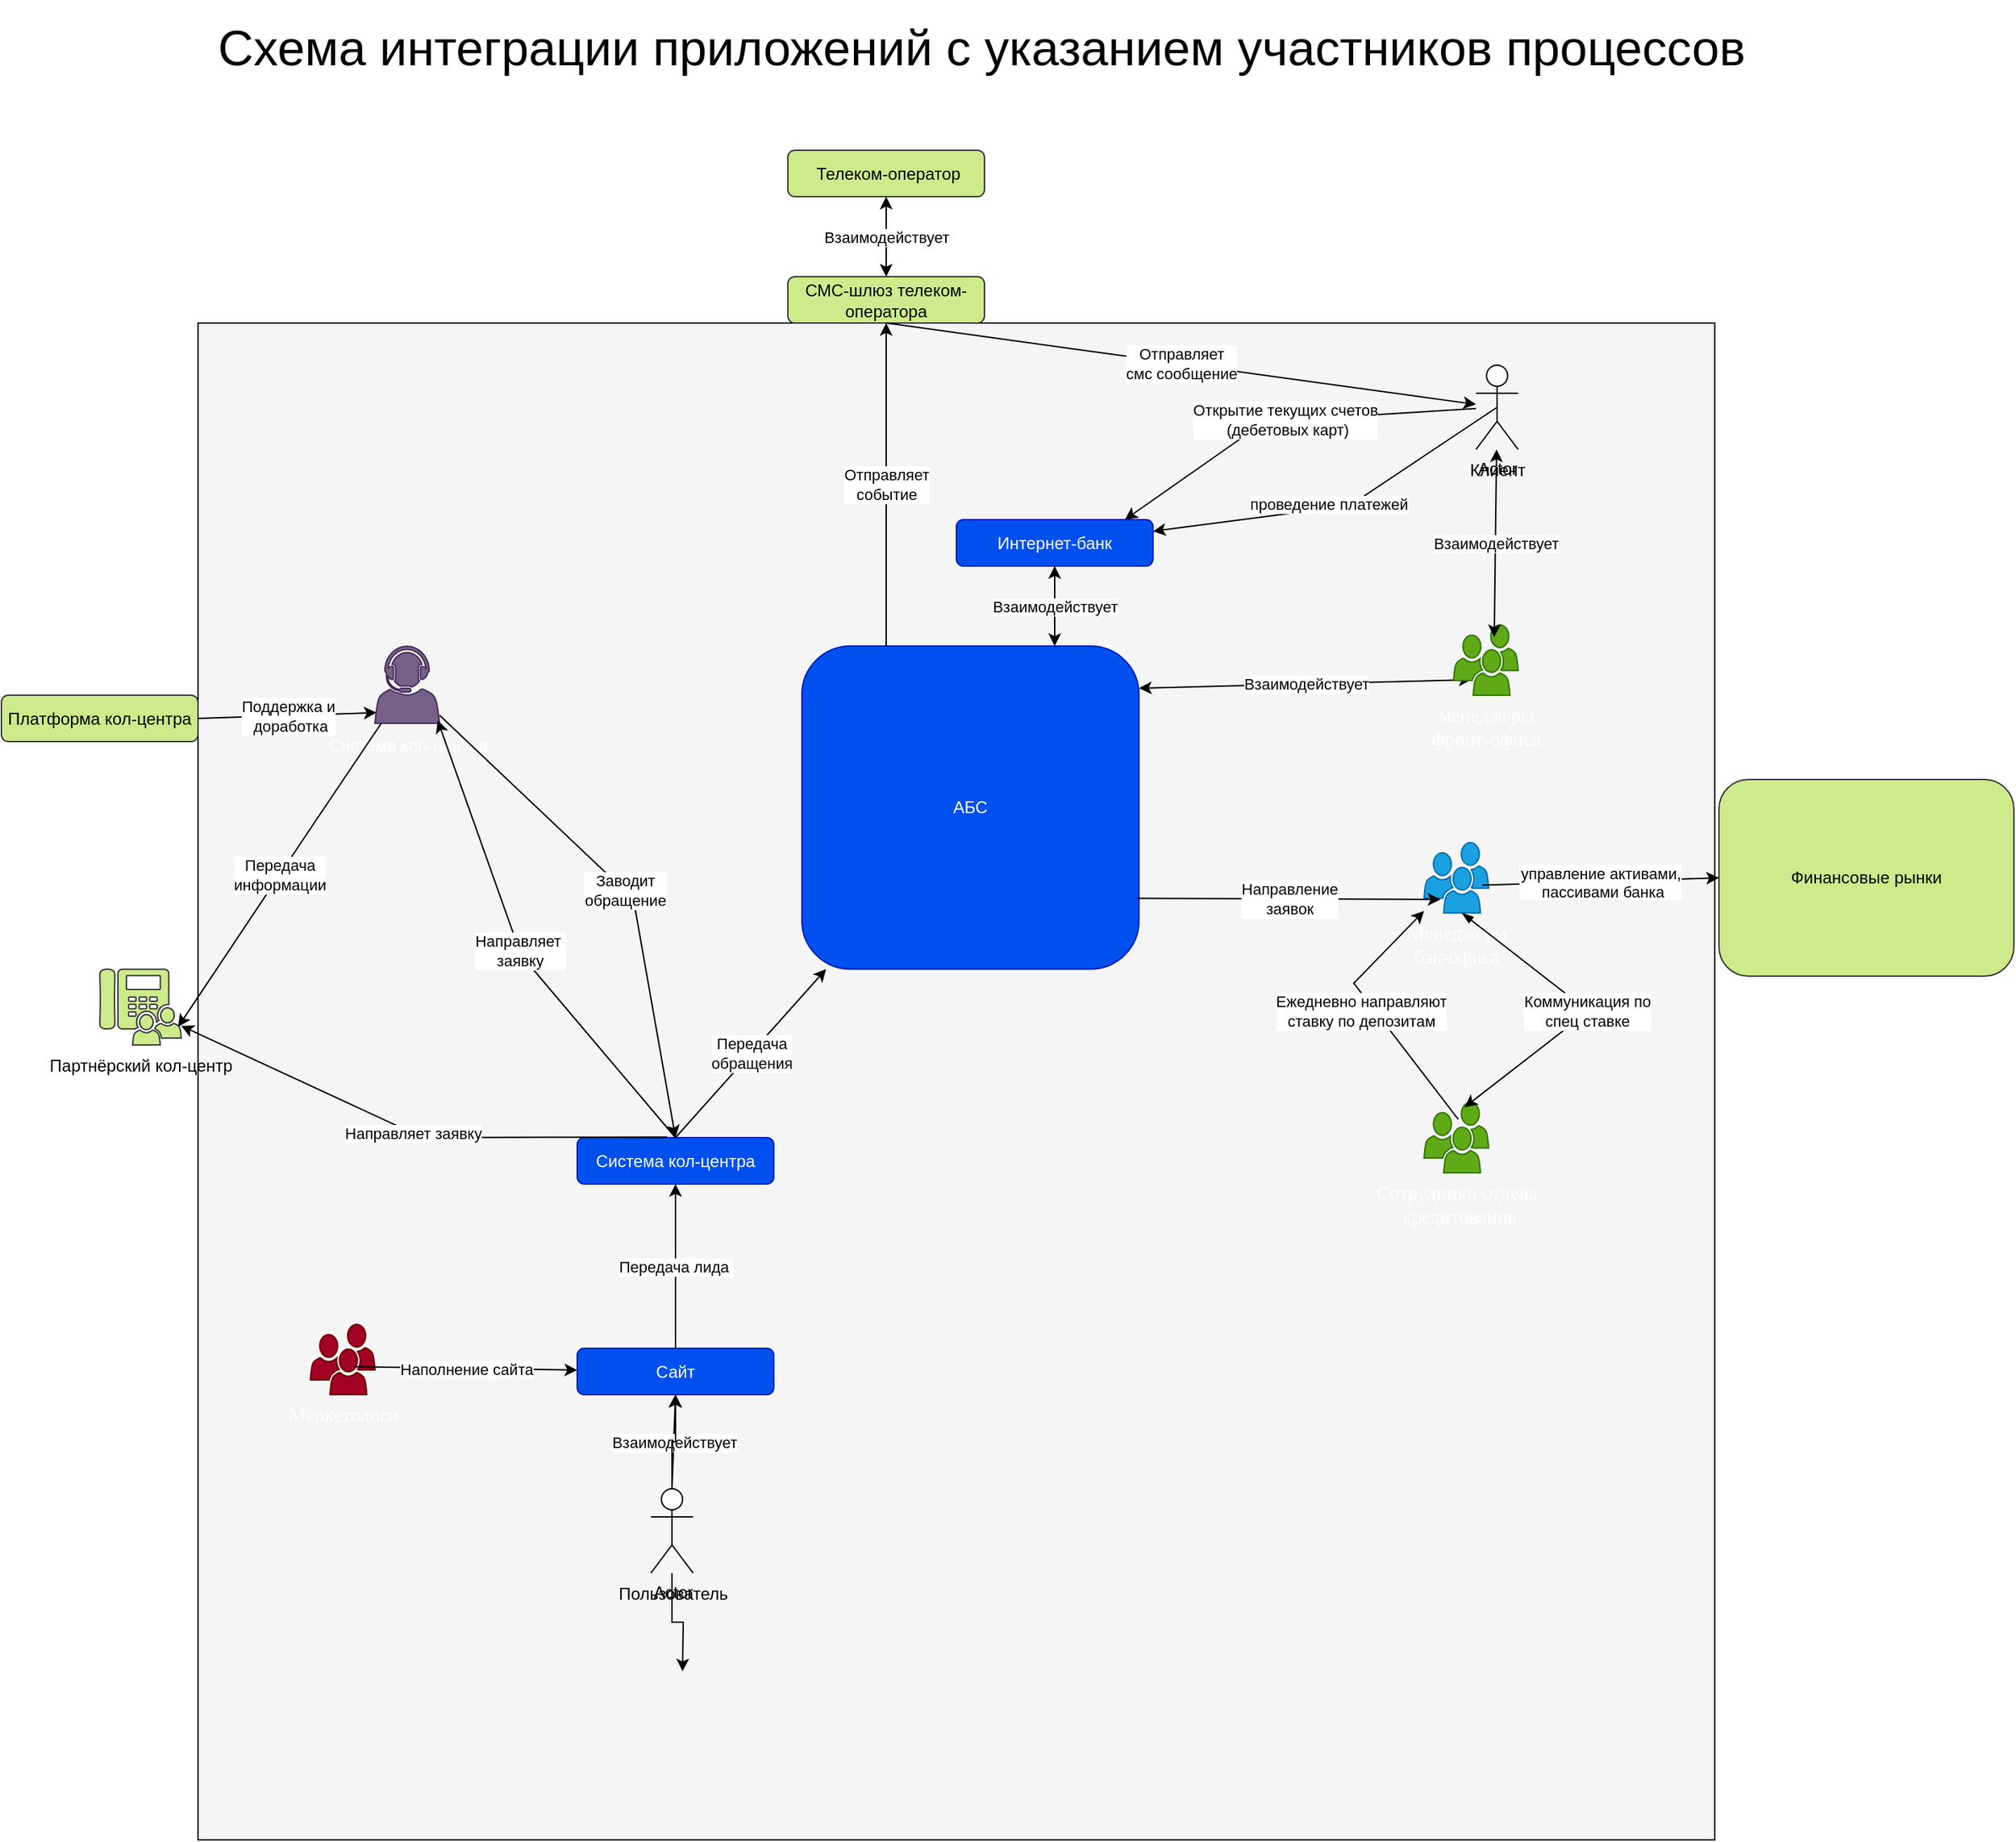 <mxfile version="27.1.0">
  <diagram name="Page-1" id="3e8102d1-ef87-2e61-34e1-82d9a586fe2e">
    <mxGraphModel dx="3526" dy="3107" grid="1" gridSize="10" guides="1" tooltips="1" connect="1" arrows="1" fold="1" page="1" pageScale="1" pageWidth="1100" pageHeight="850" background="none" math="0" shadow="0">
      <root>
        <mxCell id="0" />
        <mxCell id="1" parent="0" />
        <mxCell id="nYbLqgUNEJaHpVQ96Yxy-4" value="" style="whiteSpace=wrap;html=1;aspect=fixed;fillColor=light-dark(#F5F5F5,#FFFFFF);movable=0;resizable=0;rotatable=0;deletable=0;editable=0;locked=1;connectable=0;" vertex="1" parent="1">
          <mxGeometry x="1090" y="90" width="1080" height="1080" as="geometry" />
        </mxCell>
        <mxCell id="nYbLqgUNEJaHpVQ96Yxy-6" value="АБС" style="rounded=1;whiteSpace=wrap;html=1;fillColor=#0050ef;fontColor=#ffffff;strokeColor=#001DBC;" vertex="1" parent="1">
          <mxGeometry x="1520" y="320" width="240" height="230" as="geometry" />
        </mxCell>
        <mxCell id="nYbLqgUNEJaHpVQ96Yxy-8" value="&amp;nbsp;Телеком-оператор" style="rounded=1;whiteSpace=wrap;html=1;fillColor=#cdeb8b;strokeColor=#36393d;" vertex="1" parent="1">
          <mxGeometry x="1510" y="-33" width="140" height="33" as="geometry" />
        </mxCell>
        <mxCell id="nYbLqgUNEJaHpVQ96Yxy-10" value="Сайт" style="rounded=1;whiteSpace=wrap;html=1;fillColor=#0050ef;fontColor=#ffffff;strokeColor=#001DBC;" vertex="1" parent="1">
          <mxGeometry x="1360" y="820" width="140" height="33" as="geometry" />
        </mxCell>
        <mxCell id="nYbLqgUNEJaHpVQ96Yxy-13" value="Интернет-банк" style="rounded=1;whiteSpace=wrap;html=1;fillColor=#0050ef;fontColor=#ffffff;strokeColor=#001DBC;" vertex="1" parent="1">
          <mxGeometry x="1630" y="230" width="140" height="33" as="geometry" />
        </mxCell>
        <mxCell id="nYbLqgUNEJaHpVQ96Yxy-15" value="СМС-шлюз телеком-оператора" style="rounded=1;whiteSpace=wrap;html=1;fillColor=#cdeb8b;strokeColor=#36393d;" vertex="1" parent="1">
          <mxGeometry x="1510" y="57" width="140" height="33" as="geometry" />
        </mxCell>
        <mxCell id="nYbLqgUNEJaHpVQ96Yxy-16" value="Маркетологи" style="shadow=0;dashed=0;html=1;strokeColor=#6F0000;fillColor=#a20025;labelPosition=center;verticalLabelPosition=bottom;verticalAlign=top;shape=mxgraph.office.users.users;rounded=0;comic=0;fontFamily=Verdana;fontSize=14;fontColor=#ffffff;" vertex="1" parent="1">
          <mxGeometry x="1170" y="803" width="46" height="50" as="geometry" />
        </mxCell>
        <mxCell id="nYbLqgUNEJaHpVQ96Yxy-22" value="1" style="endArrow=classic;html=1;rounded=0;exitX=0.679;exitY=0.602;exitDx=0;exitDy=0;exitPerimeter=0;strokeColor=light-dark(#000000,#000000);" edge="1" parent="1" source="nYbLqgUNEJaHpVQ96Yxy-16" target="nYbLqgUNEJaHpVQ96Yxy-10">
          <mxGeometry relative="1" as="geometry">
            <mxPoint x="1290" y="900" as="sourcePoint" />
            <mxPoint x="1390" y="900" as="targetPoint" />
          </mxGeometry>
        </mxCell>
        <mxCell id="nYbLqgUNEJaHpVQ96Yxy-23" value="Наполнение сайта" style="edgeLabel;resizable=0;html=1;;align=center;verticalAlign=middle;" connectable="0" vertex="1" parent="nYbLqgUNEJaHpVQ96Yxy-22">
          <mxGeometry relative="1" as="geometry" />
        </mxCell>
        <mxCell id="nYbLqgUNEJaHpVQ96Yxy-26" value="&lt;span style=&quot;font-family: Helvetica; font-size: 12px; text-wrap-mode: wrap;&quot;&gt;Партнёрский кол-центр&lt;/span&gt;" style="shadow=0;dashed=0;html=1;strokeColor=#36393d;fillColor=#cdeb8b;labelPosition=center;verticalLabelPosition=bottom;verticalAlign=top;shape=mxgraph.office.users.response_group;rounded=0;comic=0;fontFamily=Verdana;fontSize=14;" vertex="1" parent="1">
          <mxGeometry x="1020" y="550" width="58" height="54" as="geometry" />
        </mxCell>
        <mxCell id="nYbLqgUNEJaHpVQ96Yxy-27" value="Система кол-центра" style="rounded=1;whiteSpace=wrap;html=1;fillColor=#0050ef;fontColor=#ffffff;strokeColor=#001DBC;" vertex="1" parent="1">
          <mxGeometry x="1360" y="670" width="140" height="33" as="geometry" />
        </mxCell>
        <mxCell id="nYbLqgUNEJaHpVQ96Yxy-28" value="" style="endArrow=classic;html=1;rounded=0;exitX=0.5;exitY=0;exitDx=0;exitDy=0;strokeColor=light-dark(#000000,#000000);entryX=0.5;entryY=1;entryDx=0;entryDy=0;" edge="1" parent="1" source="nYbLqgUNEJaHpVQ96Yxy-10" target="nYbLqgUNEJaHpVQ96Yxy-27">
          <mxGeometry relative="1" as="geometry">
            <mxPoint x="1250" y="775" as="sourcePoint" />
            <mxPoint x="1399" y="743" as="targetPoint" />
          </mxGeometry>
        </mxCell>
        <mxCell id="nYbLqgUNEJaHpVQ96Yxy-29" value="Передача лида&amp;nbsp;" style="edgeLabel;resizable=0;html=1;;align=center;verticalAlign=middle;" connectable="0" vertex="1" parent="nYbLqgUNEJaHpVQ96Yxy-28">
          <mxGeometry relative="1" as="geometry" />
        </mxCell>
        <mxCell id="nYbLqgUNEJaHpVQ96Yxy-31" value="" style="endArrow=classic;html=1;rounded=0;exitX=0.458;exitY=-0.013;exitDx=0;exitDy=0;exitPerimeter=0;strokeColor=light-dark(#000000,#000000);" edge="1" parent="1" source="nYbLqgUNEJaHpVQ96Yxy-27" target="nYbLqgUNEJaHpVQ96Yxy-26">
          <mxGeometry relative="1" as="geometry">
            <mxPoint x="1210" y="1142" as="sourcePoint" />
            <mxPoint x="1359" y="1110" as="targetPoint" />
            <Array as="points">
              <mxPoint x="1250" y="670" />
            </Array>
          </mxGeometry>
        </mxCell>
        <mxCell id="nYbLqgUNEJaHpVQ96Yxy-32" value="Направляет заявку" style="edgeLabel;resizable=0;html=1;;align=center;verticalAlign=middle;" connectable="0" vertex="1" parent="nYbLqgUNEJaHpVQ96Yxy-31">
          <mxGeometry relative="1" as="geometry" />
        </mxCell>
        <mxCell id="nYbLqgUNEJaHpVQ96Yxy-35" value="&lt;font face=&quot;Helvetica&quot;&gt;&lt;span style=&quot;font-size: 12px; text-wrap-mode: wrap;&quot;&gt;Система кол-центра&lt;/span&gt;&lt;/font&gt;" style="shadow=0;dashed=0;html=1;strokeColor=#432D57;fillColor=#76608a;labelPosition=center;verticalLabelPosition=bottom;verticalAlign=top;shape=mxgraph.office.users.call_center_agent;rounded=0;comic=0;fontFamily=Verdana;fontSize=14;fontColor=#ffffff;" vertex="1" parent="1">
          <mxGeometry x="1216" y="320" width="46" height="55" as="geometry" />
        </mxCell>
        <mxCell id="nYbLqgUNEJaHpVQ96Yxy-36" value="" style="endArrow=classic;html=1;rounded=0;strokeColor=light-dark(#000000,#000000);entryX=0.971;entryY=0.962;entryDx=0;entryDy=0;entryPerimeter=0;exitX=0.5;exitY=0;exitDx=0;exitDy=0;" edge="1" parent="1" source="nYbLqgUNEJaHpVQ96Yxy-27" target="nYbLqgUNEJaHpVQ96Yxy-35">
          <mxGeometry relative="1" as="geometry">
            <mxPoint x="1220" y="1142" as="sourcePoint" />
            <mxPoint x="1369" y="1110" as="targetPoint" />
            <Array as="points">
              <mxPoint x="1320" y="540" />
            </Array>
          </mxGeometry>
        </mxCell>
        <mxCell id="nYbLqgUNEJaHpVQ96Yxy-37" value="Направляет&amp;nbsp;&lt;div&gt;заявку&lt;/div&gt;" style="edgeLabel;resizable=0;html=1;;align=center;verticalAlign=middle;" connectable="0" vertex="1" parent="nYbLqgUNEJaHpVQ96Yxy-36">
          <mxGeometry relative="1" as="geometry" />
        </mxCell>
        <mxCell id="nYbLqgUNEJaHpVQ96Yxy-38" value="" style="endArrow=classic;html=1;rounded=0;strokeColor=light-dark(#000000,#000000);entryX=0.963;entryY=0.761;entryDx=0;entryDy=0;entryPerimeter=0;" edge="1" parent="1" source="nYbLqgUNEJaHpVQ96Yxy-35" target="nYbLqgUNEJaHpVQ96Yxy-26">
          <mxGeometry relative="1" as="geometry">
            <mxPoint x="1280" y="902" as="sourcePoint" />
            <mxPoint x="1429" y="870" as="targetPoint" />
            <Array as="points">
              <mxPoint x="1170" y="450" />
            </Array>
          </mxGeometry>
        </mxCell>
        <mxCell id="nYbLqgUNEJaHpVQ96Yxy-39" value="Передача &lt;br&gt;информации" style="edgeLabel;resizable=0;html=1;;align=center;verticalAlign=middle;" connectable="0" vertex="1" parent="nYbLqgUNEJaHpVQ96Yxy-38">
          <mxGeometry relative="1" as="geometry" />
        </mxCell>
        <mxCell id="nYbLqgUNEJaHpVQ96Yxy-41" value="" style="endArrow=classic;html=1;rounded=0;exitX=0.278;exitY=0.779;exitDx=0;exitDy=0;exitPerimeter=0;strokeColor=light-dark(#000000,#000000);startArrow=classic;startFill=1;" edge="1" parent="1" source="nYbLqgUNEJaHpVQ96Yxy-50">
          <mxGeometry relative="1" as="geometry">
            <mxPoint x="1670" y="835" as="sourcePoint" />
            <mxPoint x="1760" y="350" as="targetPoint" />
          </mxGeometry>
        </mxCell>
        <mxCell id="nYbLqgUNEJaHpVQ96Yxy-42" value="Взаимодействует" style="edgeLabel;resizable=0;html=1;;align=center;verticalAlign=middle;" connectable="0" vertex="1" parent="nYbLqgUNEJaHpVQ96Yxy-41">
          <mxGeometry relative="1" as="geometry" />
        </mxCell>
        <mxCell id="nYbLqgUNEJaHpVQ96Yxy-43" value="" style="endArrow=classic;html=1;rounded=0;exitX=0.25;exitY=0;exitDx=0;exitDy=0;strokeColor=light-dark(#000000,#000000);entryX=0.5;entryY=1;entryDx=0;entryDy=0;" edge="1" parent="1" source="nYbLqgUNEJaHpVQ96Yxy-6" target="nYbLqgUNEJaHpVQ96Yxy-15">
          <mxGeometry relative="1" as="geometry">
            <mxPoint x="1555.5" y="735" as="sourcePoint" />
            <mxPoint x="1600" y="250" as="targetPoint" />
          </mxGeometry>
        </mxCell>
        <mxCell id="nYbLqgUNEJaHpVQ96Yxy-44" value="Отправляет &lt;br&gt;событие" style="edgeLabel;resizable=0;html=1;;align=center;verticalAlign=middle;" connectable="0" vertex="1" parent="nYbLqgUNEJaHpVQ96Yxy-43">
          <mxGeometry relative="1" as="geometry" />
        </mxCell>
        <mxCell id="nYbLqgUNEJaHpVQ96Yxy-45" value="" style="endArrow=classic;html=1;rounded=0;strokeColor=light-dark(#000000,#000000);exitX=0.5;exitY=0;exitDx=0;exitDy=0;" edge="1" parent="1" source="nYbLqgUNEJaHpVQ96Yxy-27" target="nYbLqgUNEJaHpVQ96Yxy-6">
          <mxGeometry relative="1" as="geometry">
            <mxPoint x="1360" y="1172" as="sourcePoint" />
            <mxPoint x="1509" y="1140" as="targetPoint" />
          </mxGeometry>
        </mxCell>
        <mxCell id="nYbLqgUNEJaHpVQ96Yxy-46" value="Передача &lt;br&gt;обращения" style="edgeLabel;resizable=0;html=1;;align=center;verticalAlign=middle;" connectable="0" vertex="1" parent="nYbLqgUNEJaHpVQ96Yxy-45">
          <mxGeometry relative="1" as="geometry" />
        </mxCell>
        <mxCell id="nYbLqgUNEJaHpVQ96Yxy-50" value="менеджеры &lt;br&gt;фронт-офиса" style="shadow=0;dashed=0;html=1;strokeColor=#2D7600;fillColor=#60a917;labelPosition=center;verticalLabelPosition=bottom;verticalAlign=top;shape=mxgraph.office.users.users;rounded=0;comic=0;fontFamily=Verdana;fontSize=14;fontColor=#ffffff;" vertex="1" parent="1">
          <mxGeometry x="1984" y="305" width="46" height="50" as="geometry" />
        </mxCell>
        <mxCell id="nYbLqgUNEJaHpVQ96Yxy-56" value="" style="group" vertex="1" connectable="0" parent="1">
          <mxGeometry x="1970" y="120" width="90" height="90" as="geometry" />
        </mxCell>
        <mxCell id="nYbLqgUNEJaHpVQ96Yxy-51" value="Actor" style="shape=umlActor;verticalLabelPosition=bottom;verticalAlign=top;html=1;outlineConnect=0;strokeColor=light-dark(#000000,#9999FF);" vertex="1" parent="nYbLqgUNEJaHpVQ96Yxy-56">
          <mxGeometry x="30" width="30" height="60" as="geometry" />
        </mxCell>
        <mxCell id="nYbLqgUNEJaHpVQ96Yxy-55" value="Клиент" style="text;html=1;align=center;verticalAlign=middle;resizable=0;points=[];autosize=1;strokeColor=none;fillColor=none;fontColor=light-dark(#000000,#000000);" vertex="1" parent="nYbLqgUNEJaHpVQ96Yxy-56">
          <mxGeometry x="15" y="60" width="60" height="30" as="geometry" />
        </mxCell>
        <mxCell id="nYbLqgUNEJaHpVQ96Yxy-57" value="" style="endArrow=classic;html=1;rounded=0;strokeColor=light-dark(#000000,#000000);entryX=0.63;entryY=0.173;entryDx=0;entryDy=0;entryPerimeter=0;startArrow=classic;startFill=1;" edge="1" parent="1" source="nYbLqgUNEJaHpVQ96Yxy-51" target="nYbLqgUNEJaHpVQ96Yxy-50">
          <mxGeometry relative="1" as="geometry">
            <mxPoint x="1850" y="875" as="sourcePoint" />
            <mxPoint x="1999" y="843" as="targetPoint" />
          </mxGeometry>
        </mxCell>
        <mxCell id="nYbLqgUNEJaHpVQ96Yxy-58" value="Взаимодействует" style="edgeLabel;resizable=0;html=1;;align=center;verticalAlign=middle;" connectable="0" vertex="1" parent="nYbLqgUNEJaHpVQ96Yxy-57">
          <mxGeometry relative="1" as="geometry" />
        </mxCell>
        <mxCell id="nYbLqgUNEJaHpVQ96Yxy-60" value="Менеджеры &lt;br&gt;бэк-офиса" style="shadow=0;dashed=0;html=1;strokeColor=#006EAF;fillColor=#1ba1e2;labelPosition=center;verticalLabelPosition=bottom;verticalAlign=top;shape=mxgraph.office.users.users;rounded=0;comic=0;fontFamily=Verdana;fontSize=14;fontColor=#ffffff;" vertex="1" parent="1">
          <mxGeometry x="1963" y="460" width="46" height="50" as="geometry" />
        </mxCell>
        <mxCell id="nYbLqgUNEJaHpVQ96Yxy-61" value="Финансовые рынки" style="rounded=1;whiteSpace=wrap;html=1;fillColor=#cdeb8b;strokeColor=#36393d;" vertex="1" parent="1">
          <mxGeometry x="2173" y="415" width="210" height="140" as="geometry" />
        </mxCell>
        <mxCell id="nYbLqgUNEJaHpVQ96Yxy-62" value="" style="endArrow=classic;html=1;rounded=0;exitX=0.898;exitY=0.606;exitDx=0;exitDy=0;exitPerimeter=0;strokeColor=light-dark(#000000,#000000);entryX=0;entryY=0.5;entryDx=0;entryDy=0;" edge="1" parent="1" source="nYbLqgUNEJaHpVQ96Yxy-60" target="nYbLqgUNEJaHpVQ96Yxy-61">
          <mxGeometry relative="1" as="geometry">
            <mxPoint x="1781" y="952" as="sourcePoint" />
            <mxPoint x="1930" y="920" as="targetPoint" />
          </mxGeometry>
        </mxCell>
        <mxCell id="nYbLqgUNEJaHpVQ96Yxy-63" value="управление активами,&#xa; пассивами банка" style="edgeLabel;resizable=0;;align=center;verticalAlign=middle;" connectable="0" vertex="1" parent="nYbLqgUNEJaHpVQ96Yxy-62">
          <mxGeometry relative="1" as="geometry" />
        </mxCell>
        <mxCell id="nYbLqgUNEJaHpVQ96Yxy-64" value="" style="endArrow=classic;html=1;rounded=0;exitX=0.994;exitY=0.781;exitDx=0;exitDy=0;strokeColor=light-dark(#000000,#000000);entryX=0.254;entryY=0.808;entryDx=0;entryDy=0;entryPerimeter=0;exitPerimeter=0;" edge="1" parent="1" source="nYbLqgUNEJaHpVQ96Yxy-6" target="nYbLqgUNEJaHpVQ96Yxy-60">
          <mxGeometry relative="1" as="geometry">
            <mxPoint x="1770" y="503" as="sourcePoint" />
            <mxPoint x="1919" y="471" as="targetPoint" />
          </mxGeometry>
        </mxCell>
        <mxCell id="nYbLqgUNEJaHpVQ96Yxy-65" value="Направление&lt;br&gt;заявок" style="edgeLabel;resizable=0;html=1;;align=center;verticalAlign=middle;" connectable="0" vertex="1" parent="nYbLqgUNEJaHpVQ96Yxy-64">
          <mxGeometry relative="1" as="geometry" />
        </mxCell>
        <mxCell id="nYbLqgUNEJaHpVQ96Yxy-67" value="Сотрудники отдела&lt;br&gt;&amp;nbsp;кредитования" style="shadow=0;dashed=0;html=1;strokeColor=#2D7600;fillColor=light-dark(#60A917,#D5E8D4);labelPosition=center;verticalLabelPosition=bottom;verticalAlign=top;shape=mxgraph.office.users.users;rounded=0;comic=0;fontFamily=Verdana;fontSize=14;fontColor=#ffffff;" vertex="1" parent="1">
          <mxGeometry x="1963" y="645" width="46" height="50" as="geometry" />
        </mxCell>
        <mxCell id="nYbLqgUNEJaHpVQ96Yxy-68" value="" style="endArrow=classic;html=1;rounded=0;exitX=0.53;exitY=0.24;exitDx=0;exitDy=0;exitPerimeter=0;strokeColor=light-dark(#000000,#000000);" edge="1" parent="1" source="nYbLqgUNEJaHpVQ96Yxy-67" target="nYbLqgUNEJaHpVQ96Yxy-60">
          <mxGeometry relative="1" as="geometry">
            <mxPoint x="1883" y="535" as="sourcePoint" />
            <mxPoint x="2032" y="503" as="targetPoint" />
            <Array as="points">
              <mxPoint x="1913" y="560" />
            </Array>
          </mxGeometry>
        </mxCell>
        <mxCell id="nYbLqgUNEJaHpVQ96Yxy-69" value="Ежедневно направляют &lt;br&gt;ставку по депозитам" style="edgeLabel;resizable=0;html=1;;align=center;verticalAlign=middle;" connectable="0" vertex="1" parent="nYbLqgUNEJaHpVQ96Yxy-68">
          <mxGeometry relative="1" as="geometry">
            <mxPoint x="-11" as="offset" />
          </mxGeometry>
        </mxCell>
        <mxCell id="nYbLqgUNEJaHpVQ96Yxy-70" value="" style="endArrow=classic;html=1;rounded=0;strokeColor=light-dark(#000000,#000000);entryX=0.5;entryY=0;entryDx=0;entryDy=0;" edge="1" parent="1" source="nYbLqgUNEJaHpVQ96Yxy-35" target="nYbLqgUNEJaHpVQ96Yxy-27">
          <mxGeometry relative="1" as="geometry">
            <mxPoint x="1470" y="660" as="sourcePoint" />
            <mxPoint x="1619" y="628" as="targetPoint" />
            <Array as="points">
              <mxPoint x="1400" y="500" />
            </Array>
          </mxGeometry>
        </mxCell>
        <mxCell id="nYbLqgUNEJaHpVQ96Yxy-71" value="Заводит &lt;br&gt;обращение" style="edgeLabel;resizable=0;html=1;;align=center;verticalAlign=middle;" connectable="0" vertex="1" parent="nYbLqgUNEJaHpVQ96Yxy-70">
          <mxGeometry relative="1" as="geometry" />
        </mxCell>
        <mxCell id="nYbLqgUNEJaHpVQ96Yxy-75" value="" style="endArrow=classic;html=1;rounded=0;exitX=0.5;exitY=1;exitDx=0;exitDy=0;strokeColor=light-dark(#000000,#000000);" edge="1" parent="1" source="nYbLqgUNEJaHpVQ96Yxy-15" target="nYbLqgUNEJaHpVQ96Yxy-51">
          <mxGeometry relative="1" as="geometry">
            <mxPoint x="1770" y="367" as="sourcePoint" />
            <mxPoint x="1770" y="100" as="targetPoint" />
          </mxGeometry>
        </mxCell>
        <mxCell id="nYbLqgUNEJaHpVQ96Yxy-76" value="Отправляет&lt;br&gt;смс сообщение" style="edgeLabel;resizable=0;html=1;;align=center;verticalAlign=middle;" connectable="0" vertex="1" parent="nYbLqgUNEJaHpVQ96Yxy-75">
          <mxGeometry relative="1" as="geometry" />
        </mxCell>
        <mxCell id="nYbLqgUNEJaHpVQ96Yxy-80" value="" style="endArrow=classic;html=1;rounded=0;strokeColor=light-dark(#000000,#000000);entryX=0.628;entryY=0.067;entryDx=0;entryDy=0;entryPerimeter=0;startArrow=blockThin;startFill=1;" edge="1" parent="1" target="nYbLqgUNEJaHpVQ96Yxy-67">
          <mxGeometry relative="1" as="geometry">
            <mxPoint x="1990" y="510" as="sourcePoint" />
            <mxPoint x="2037" y="520" as="targetPoint" />
            <Array as="points">
              <mxPoint x="2080" y="580" />
            </Array>
          </mxGeometry>
        </mxCell>
        <mxCell id="nYbLqgUNEJaHpVQ96Yxy-81" value="Коммуникация по &lt;br&gt;спец ставке" style="edgeLabel;resizable=0;html=1;;align=center;verticalAlign=middle;" connectable="0" vertex="1" parent="nYbLqgUNEJaHpVQ96Yxy-80">
          <mxGeometry relative="1" as="geometry" />
        </mxCell>
        <mxCell id="nYbLqgUNEJaHpVQ96Yxy-84" value="Платформа кол-центра" style="rounded=1;whiteSpace=wrap;html=1;fillColor=#cdeb8b;strokeColor=#36393d;" vertex="1" parent="1">
          <mxGeometry x="950" y="355" width="140" height="33" as="geometry" />
        </mxCell>
        <mxCell id="nYbLqgUNEJaHpVQ96Yxy-85" value="" style="endArrow=classic;html=1;rounded=0;exitX=1;exitY=0.5;exitDx=0;exitDy=0;strokeColor=light-dark(#000000,#000000);entryX=0.025;entryY=0.862;entryDx=0;entryDy=0;entryPerimeter=0;" edge="1" parent="1" source="nYbLqgUNEJaHpVQ96Yxy-84" target="nYbLqgUNEJaHpVQ96Yxy-35">
          <mxGeometry relative="1" as="geometry">
            <mxPoint x="1080" y="400" as="sourcePoint" />
            <mxPoint x="1229" y="368" as="targetPoint" />
          </mxGeometry>
        </mxCell>
        <mxCell id="nYbLqgUNEJaHpVQ96Yxy-86" value="Поддержка и&lt;br&gt;&amp;nbsp;доработка" style="edgeLabel;resizable=0;html=1;;align=center;verticalAlign=middle;" connectable="0" vertex="1" parent="nYbLqgUNEJaHpVQ96Yxy-85">
          <mxGeometry relative="1" as="geometry" />
        </mxCell>
        <mxCell id="nYbLqgUNEJaHpVQ96Yxy-87" value="" style="endArrow=classic;html=1;rounded=0;exitX=0.5;exitY=0.5;exitDx=0;exitDy=0;exitPerimeter=0;strokeColor=light-dark(#000000,#000000);entryX=1;entryY=0.25;entryDx=0;entryDy=0;" edge="1" parent="1" source="nYbLqgUNEJaHpVQ96Yxy-51" target="nYbLqgUNEJaHpVQ96Yxy-13">
          <mxGeometry relative="1" as="geometry">
            <mxPoint x="1970" y="52" as="sourcePoint" />
            <mxPoint x="2119" y="20" as="targetPoint" />
            <Array as="points">
              <mxPoint x="1910" y="220" />
            </Array>
          </mxGeometry>
        </mxCell>
        <mxCell id="nYbLqgUNEJaHpVQ96Yxy-92" value="проведение платежей" style="edgeLabel;html=1;align=center;verticalAlign=middle;resizable=0;points=[];" vertex="1" connectable="0" parent="nYbLqgUNEJaHpVQ96Yxy-87">
          <mxGeometry x="0.06" y="-3" relative="1" as="geometry">
            <mxPoint as="offset" />
          </mxGeometry>
        </mxCell>
        <mxCell id="nYbLqgUNEJaHpVQ96Yxy-89" value="" style="endArrow=classic;html=1;rounded=0;strokeColor=light-dark(#000000,#000000);" edge="1" parent="1" source="nYbLqgUNEJaHpVQ96Yxy-51">
          <mxGeometry relative="1" as="geometry">
            <mxPoint x="1450" y="1102" as="sourcePoint" />
            <mxPoint x="1750" y="230" as="targetPoint" />
            <Array as="points">
              <mxPoint x="1850" y="160" />
            </Array>
          </mxGeometry>
        </mxCell>
        <mxCell id="nYbLqgUNEJaHpVQ96Yxy-90" value="Открытие текущих счетов&lt;br&gt;&amp;nbsp;(дебетовых карт)" style="edgeLabel;resizable=0;html=1;;align=center;verticalAlign=middle;" connectable="0" vertex="1" parent="nYbLqgUNEJaHpVQ96Yxy-89">
          <mxGeometry relative="1" as="geometry" />
        </mxCell>
        <mxCell id="nYbLqgUNEJaHpVQ96Yxy-93" value="" style="endArrow=classic;html=1;rounded=0;exitX=0.5;exitY=1;exitDx=0;exitDy=0;strokeColor=light-dark(#000000,#000000);entryX=0.75;entryY=0;entryDx=0;entryDy=0;startArrow=classic;startFill=1;" edge="1" parent="1" source="nYbLqgUNEJaHpVQ96Yxy-13" target="nYbLqgUNEJaHpVQ96Yxy-6">
          <mxGeometry relative="1" as="geometry">
            <mxPoint x="1565.5" y="646" as="sourcePoint" />
            <mxPoint x="1714.5" y="614" as="targetPoint" />
          </mxGeometry>
        </mxCell>
        <mxCell id="nYbLqgUNEJaHpVQ96Yxy-94" value="Взаимодействует" style="edgeLabel;resizable=0;html=1;;align=center;verticalAlign=middle;" connectable="0" vertex="1" parent="nYbLqgUNEJaHpVQ96Yxy-93">
          <mxGeometry relative="1" as="geometry" />
        </mxCell>
        <mxCell id="nYbLqgUNEJaHpVQ96Yxy-95" value="" style="group" vertex="1" connectable="0" parent="1">
          <mxGeometry x="1382.5" y="920" width="95" height="90" as="geometry" />
        </mxCell>
        <mxCell id="nYbLqgUNEJaHpVQ96Yxy-96" value="Actor" style="shape=umlActor;verticalLabelPosition=bottom;verticalAlign=top;html=1;outlineConnect=0;strokeColor=light-dark(#000000,#9999FF);" vertex="1" parent="nYbLqgUNEJaHpVQ96Yxy-95">
          <mxGeometry x="30" width="30" height="60" as="geometry" />
        </mxCell>
        <mxCell id="nYbLqgUNEJaHpVQ96Yxy-97" value="Пользователь" style="text;html=1;align=center;verticalAlign=middle;resizable=0;points=[];autosize=1;strokeColor=none;fillColor=none;fontColor=light-dark(#000000,#000000);" vertex="1" parent="nYbLqgUNEJaHpVQ96Yxy-95">
          <mxGeometry x="-5" y="60" width="100" height="30" as="geometry" />
        </mxCell>
        <mxCell id="nYbLqgUNEJaHpVQ96Yxy-100" value="" style="endArrow=classic;html=1;rounded=0;strokeColor=light-dark(#000000,#000000);entryX=0.5;entryY=1;entryDx=0;entryDy=0;exitX=0.5;exitY=0;exitDx=0;exitDy=0;exitPerimeter=0;" edge="1" parent="1" source="nYbLqgUNEJaHpVQ96Yxy-96" target="nYbLqgUNEJaHpVQ96Yxy-10">
          <mxGeometry relative="1" as="geometry">
            <mxPoint x="1423" y="940" as="sourcePoint" />
            <mxPoint x="1648" y="920" as="targetPoint" />
          </mxGeometry>
        </mxCell>
        <mxCell id="nYbLqgUNEJaHpVQ96Yxy-101" value="Взаимодействует" style="edgeLabel;resizable=0;html=1;;align=center;verticalAlign=middle;" connectable="0" vertex="1" parent="nYbLqgUNEJaHpVQ96Yxy-100">
          <mxGeometry relative="1" as="geometry" />
        </mxCell>
        <mxCell id="nYbLqgUNEJaHpVQ96Yxy-103" value="" style="edgeStyle=orthogonalEdgeStyle;rounded=0;orthogonalLoop=1;jettySize=auto;html=1;" edge="1" parent="1" source="nYbLqgUNEJaHpVQ96Yxy-96">
          <mxGeometry relative="1" as="geometry">
            <mxPoint x="1435" y="1050" as="targetPoint" />
          </mxGeometry>
        </mxCell>
        <mxCell id="nYbLqgUNEJaHpVQ96Yxy-104" value="" style="edgeStyle=orthogonalEdgeStyle;rounded=0;orthogonalLoop=1;jettySize=auto;html=1;" edge="1" parent="1" source="nYbLqgUNEJaHpVQ96Yxy-96" target="nYbLqgUNEJaHpVQ96Yxy-10">
          <mxGeometry relative="1" as="geometry" />
        </mxCell>
        <mxCell id="nYbLqgUNEJaHpVQ96Yxy-105" value="" style="edgeStyle=orthogonalEdgeStyle;rounded=0;orthogonalLoop=1;jettySize=auto;html=1;" edge="1" parent="1" source="nYbLqgUNEJaHpVQ96Yxy-96" target="nYbLqgUNEJaHpVQ96Yxy-10">
          <mxGeometry relative="1" as="geometry" />
        </mxCell>
        <mxCell id="nYbLqgUNEJaHpVQ96Yxy-107" value="" style="endArrow=classic;html=1;rounded=0;exitX=0.5;exitY=1;exitDx=0;exitDy=0;strokeColor=light-dark(#000000,#FFFFFF);entryX=0.5;entryY=0;entryDx=0;entryDy=0;startArrow=classic;startFill=1;" edge="1" parent="1" source="nYbLqgUNEJaHpVQ96Yxy-8" target="nYbLqgUNEJaHpVQ96Yxy-15">
          <mxGeometry relative="1" as="geometry">
            <mxPoint x="1690" y="23" as="sourcePoint" />
            <mxPoint x="1690" y="80" as="targetPoint" />
          </mxGeometry>
        </mxCell>
        <mxCell id="nYbLqgUNEJaHpVQ96Yxy-108" value="Взаимодействует" style="edgeLabel;resizable=0;html=1;;align=center;verticalAlign=middle;" connectable="0" vertex="1" parent="nYbLqgUNEJaHpVQ96Yxy-107">
          <mxGeometry relative="1" as="geometry" />
        </mxCell>
        <mxCell id="nYbLqgUNEJaHpVQ96Yxy-109" value="Схема интеграции приложений с указанием участников процессов" style="text;align=center;verticalAlign=middle;resizable=0;points=[];autosize=1;strokeColor=none;fillColor=none;fontSize=35;" vertex="1" parent="1">
          <mxGeometry x="1078" y="-140" width="1140" height="60" as="geometry" />
        </mxCell>
      </root>
    </mxGraphModel>
  </diagram>
</mxfile>
